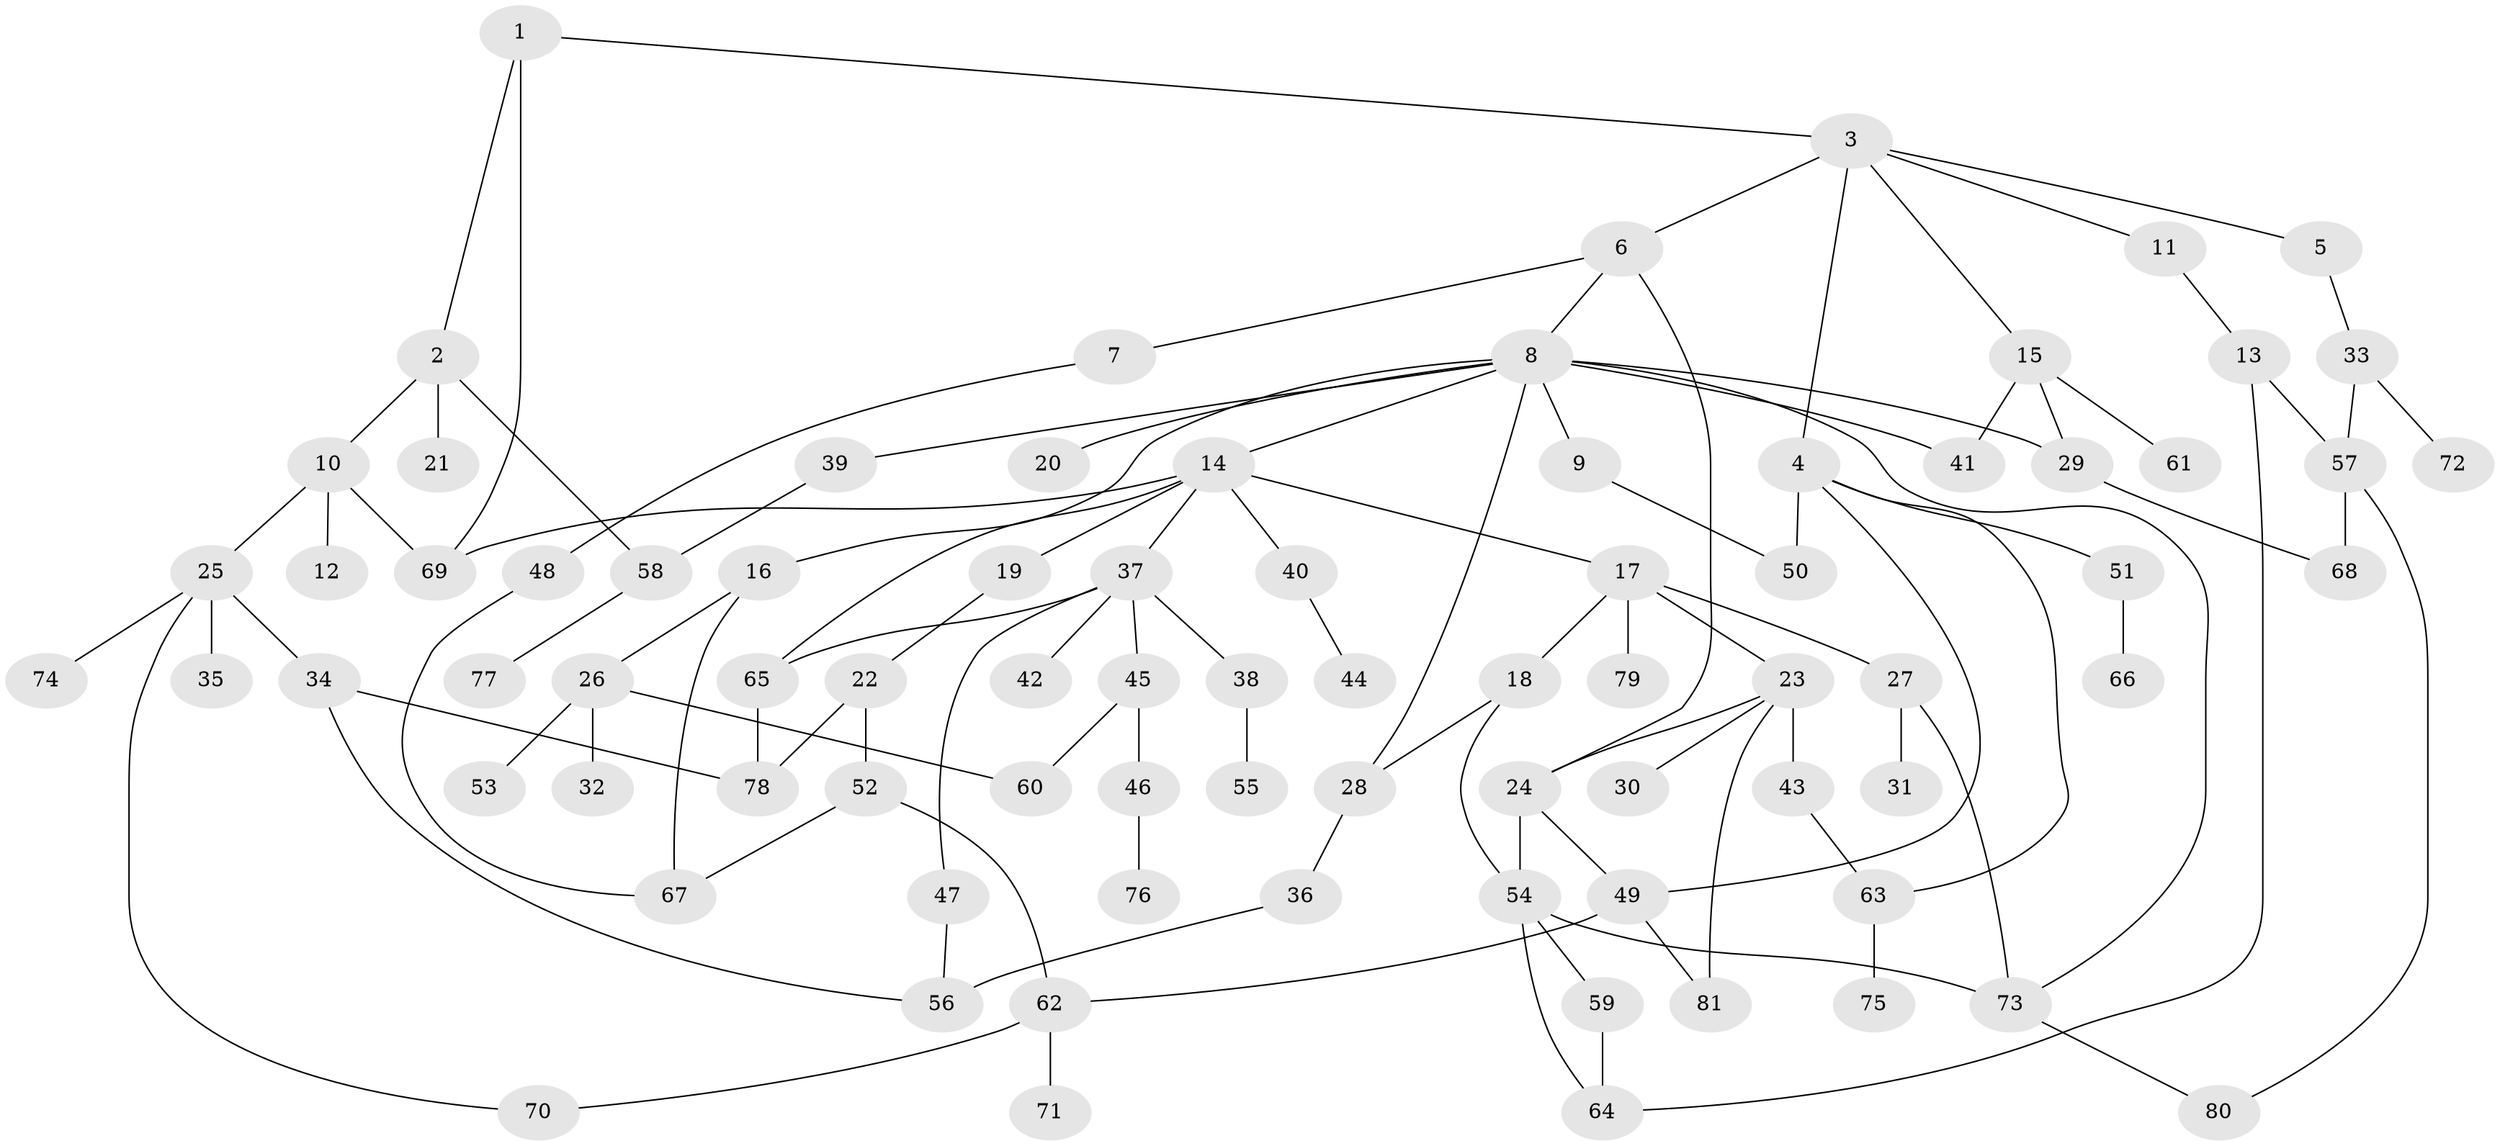// coarse degree distribution, {4: 0.2, 3: 0.1, 9: 0.04, 2: 0.24, 7: 0.06, 1: 0.28, 5: 0.04, 6: 0.04}
// Generated by graph-tools (version 1.1) at 2025/51/02/27/25 19:51:40]
// undirected, 81 vertices, 109 edges
graph export_dot {
graph [start="1"]
  node [color=gray90,style=filled];
  1;
  2;
  3;
  4;
  5;
  6;
  7;
  8;
  9;
  10;
  11;
  12;
  13;
  14;
  15;
  16;
  17;
  18;
  19;
  20;
  21;
  22;
  23;
  24;
  25;
  26;
  27;
  28;
  29;
  30;
  31;
  32;
  33;
  34;
  35;
  36;
  37;
  38;
  39;
  40;
  41;
  42;
  43;
  44;
  45;
  46;
  47;
  48;
  49;
  50;
  51;
  52;
  53;
  54;
  55;
  56;
  57;
  58;
  59;
  60;
  61;
  62;
  63;
  64;
  65;
  66;
  67;
  68;
  69;
  70;
  71;
  72;
  73;
  74;
  75;
  76;
  77;
  78;
  79;
  80;
  81;
  1 -- 2;
  1 -- 3;
  1 -- 69;
  2 -- 10;
  2 -- 21;
  2 -- 58;
  3 -- 4;
  3 -- 5;
  3 -- 6;
  3 -- 11;
  3 -- 15;
  4 -- 49;
  4 -- 50;
  4 -- 51;
  4 -- 63;
  5 -- 33;
  6 -- 7;
  6 -- 8;
  6 -- 24;
  7 -- 48;
  8 -- 9;
  8 -- 14;
  8 -- 16;
  8 -- 20;
  8 -- 39;
  8 -- 41;
  8 -- 28;
  8 -- 73;
  8 -- 29;
  9 -- 50;
  10 -- 12;
  10 -- 25;
  10 -- 69;
  11 -- 13;
  13 -- 57;
  13 -- 64;
  14 -- 17;
  14 -- 19;
  14 -- 37;
  14 -- 40;
  14 -- 65;
  14 -- 69;
  15 -- 29;
  15 -- 61;
  15 -- 41;
  16 -- 26;
  16 -- 67;
  17 -- 18;
  17 -- 23;
  17 -- 27;
  17 -- 79;
  18 -- 28;
  18 -- 54;
  19 -- 22;
  22 -- 52;
  22 -- 78;
  23 -- 24;
  23 -- 30;
  23 -- 43;
  23 -- 81;
  24 -- 54;
  24 -- 49;
  25 -- 34;
  25 -- 35;
  25 -- 70;
  25 -- 74;
  26 -- 32;
  26 -- 53;
  26 -- 60;
  27 -- 31;
  27 -- 73;
  28 -- 36;
  29 -- 68;
  33 -- 57;
  33 -- 72;
  34 -- 56;
  34 -- 78;
  36 -- 56;
  37 -- 38;
  37 -- 42;
  37 -- 45;
  37 -- 47;
  37 -- 65;
  38 -- 55;
  39 -- 58;
  40 -- 44;
  43 -- 63;
  45 -- 46;
  45 -- 60;
  46 -- 76;
  47 -- 56;
  48 -- 67;
  49 -- 62;
  49 -- 81;
  51 -- 66;
  52 -- 62;
  52 -- 67;
  54 -- 59;
  54 -- 73;
  54 -- 64;
  57 -- 68;
  57 -- 80;
  58 -- 77;
  59 -- 64;
  62 -- 71;
  62 -- 70;
  63 -- 75;
  65 -- 78;
  73 -- 80;
}
